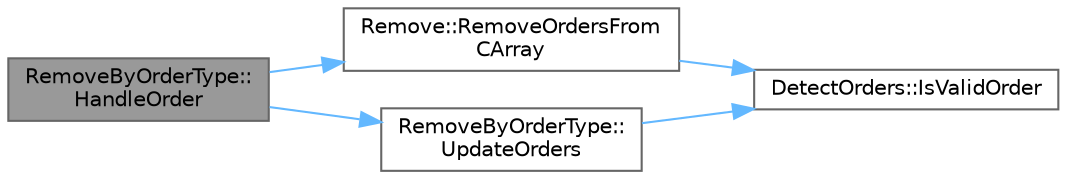 digraph "RemoveByOrderType::HandleOrder"
{
 // LATEX_PDF_SIZE
  bgcolor="transparent";
  edge [fontname=Helvetica,fontsize=10,labelfontname=Helvetica,labelfontsize=10];
  node [fontname=Helvetica,fontsize=10,shape=box,height=0.2,width=0.4];
  rankdir="LR";
  Node1 [id="Node000001",label="RemoveByOrderType::\lHandleOrder",height=0.2,width=0.4,color="gray40", fillcolor="grey60", style="filled", fontcolor="black",tooltip="Handles the removal of orders based on the specified type."];
  Node1 -> Node2 [id="edge1_Node000001_Node000002",color="steelblue1",style="solid",tooltip=" "];
  Node2 [id="Node000002",label="Remove::RemoveOrdersFrom\lCArray",height=0.2,width=0.4,color="grey40", fillcolor="white", style="filled",URL="$class_remove.html#a33ef26df24e4c75ae76753c6e64c011c",tooltip="Removes orders from an array of order tickets."];
  Node2 -> Node3 [id="edge2_Node000002_Node000003",color="steelblue1",style="solid",tooltip=" "];
  Node3 [id="Node000003",label="DetectOrders::IsValidOrder",height=0.2,width=0.4,color="grey40", fillcolor="white", style="filled",URL="$class_detect_orders.html#a39a3424d89b2ac42c217b911d6d3e23f",tooltip="Checks if an order is valid."];
  Node1 -> Node4 [id="edge3_Node000001_Node000004",color="steelblue1",style="solid",tooltip=" "];
  Node4 [id="Node000004",label="RemoveByOrderType::\lUpdateOrders",height=0.2,width=0.4,color="grey40", fillcolor="white", style="filled",URL="$class_remove_by_order_type.html#a098504ffc4ab8531e2bacfd831e4b69a",tooltip="Updates the order arrays based on their types."];
  Node4 -> Node3 [id="edge4_Node000004_Node000003",color="steelblue1",style="solid",tooltip=" "];
}
